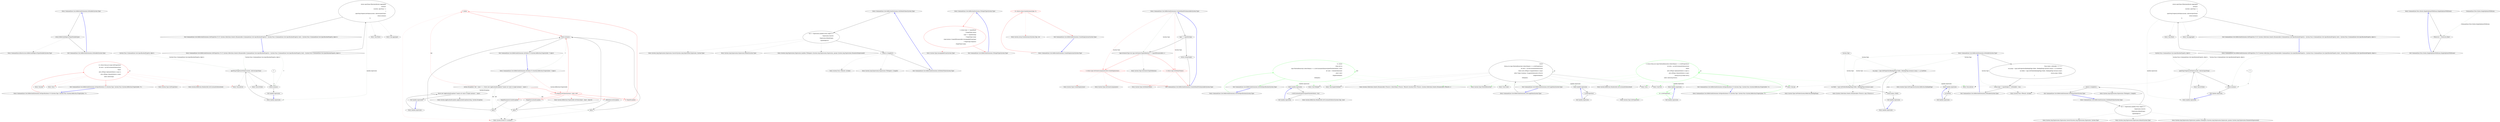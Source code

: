 digraph  {
m0_54 [cluster="CommandLine.Core.ReflectionExtensions.IsMutable(System.Type)", file="InstanceBuilderTests.cs", label="Entry CommandLine.Core.ReflectionExtensions.IsMutable(System.Type)", span="92-92"];
m0_55 [cluster="CommandLine.Core.ReflectionExtensions.IsMutable(System.Type)", file="InstanceBuilderTests.cs", label="return ReflectionHelper.IsTypeMutable(type);", span="94-94"];
m0_56 [cluster="CommandLine.Core.ReflectionExtensions.IsMutable(System.Type)", file="InstanceBuilderTests.cs", label="Exit CommandLine.Core.ReflectionExtensions.IsMutable(System.Type)", span="92-92"];
m0_5 [cluster="Unk.>", file="InstanceBuilderTests.cs", label="Entry Unk.>", span=""];
m0_36 [cluster="System.Action<T>.Invoke(T)", file="InstanceBuilderTests.cs", label="Entry System.Action<T>.Invoke(T)", span="0-0"];
m0_45 [cluster="CommandLine.Core.ReflectionExtensions.GetDefaultValue(System.Type)", file="InstanceBuilderTests.cs", label="Entry CommandLine.Core.ReflectionExtensions.GetDefaultValue(System.Type)", span="83-83"];
m0_46 [cluster="CommandLine.Core.ReflectionExtensions.GetDefaultValue(System.Type)", file="InstanceBuilderTests.cs", label="var e = Expression.Lambda<Func<object>>(\r\n                Expression.Convert(\r\n                    Expression.Default(type),\r\n                    typeof(object)))", span="85-88"];
m0_47 [cluster="CommandLine.Core.ReflectionExtensions.GetDefaultValue(System.Type)", file="InstanceBuilderTests.cs", label="return e.Compile()();", span="89-89"];
m0_48 [cluster="CommandLine.Core.ReflectionExtensions.GetDefaultValue(System.Type)", file="InstanceBuilderTests.cs", label="Exit CommandLine.Core.ReflectionExtensions.GetDefaultValue(System.Type)", span="83-83"];
m0_6 [cluster="Unk.Any", file="InstanceBuilderTests.cs", label="Entry Unk.Any", span=""];
m0_15 [cluster="Unk.Where", file="InstanceBuilderTests.cs", label="Entry Unk.Where", span=""];
m0_22 [cluster="CommandLine.Core.ReflectionExtensions.SetValue<T>(System.Reflection.PropertyInfo, T, object)", file="InstanceBuilderTests.cs", label="Entry CommandLine.Core.ReflectionExtensions.SetValue<T>(System.Reflection.PropertyInfo, T, object)", span="50-50"];
m0_23 [cluster="CommandLine.Core.ReflectionExtensions.SetValue<T>(System.Reflection.PropertyInfo, T, object)", file="InstanceBuilderTests.cs", label="Action<Exception> fail = inner => { throw new ApplicationException(''Cannot set value to target instance.'', inner); }", span="52-52"];
m0_24 [cluster="CommandLine.Core.ReflectionExtensions.SetValue<T>(System.Reflection.PropertyInfo, T, object)", color=red, community=0, file="InstanceBuilderTests.cs", label="13: property.SetValue(instance, value, null)", span="56-56"];
m0_33 [cluster="CommandLine.Core.ReflectionExtensions.SetValue<T>(System.Reflection.PropertyInfo, T, object)", file="InstanceBuilderTests.cs", label="return instance;", span="75-75"];
m0_26 [cluster="CommandLine.Core.ReflectionExtensions.SetValue<T>(System.Reflection.PropertyInfo, T, object)", color=red, community=0, file="InstanceBuilderTests.cs", label="0: fail(e)", span="60-60"];
m0_28 [cluster="CommandLine.Core.ReflectionExtensions.SetValue<T>(System.Reflection.PropertyInfo, T, object)", file="InstanceBuilderTests.cs", label="fail(e)", span="64-64"];
m0_30 [cluster="CommandLine.Core.ReflectionExtensions.SetValue<T>(System.Reflection.PropertyInfo, T, object)", file="InstanceBuilderTests.cs", label="fail(e)", span="68-68"];
m0_32 [cluster="CommandLine.Core.ReflectionExtensions.SetValue<T>(System.Reflection.PropertyInfo, T, object)", file="InstanceBuilderTests.cs", label="fail(e)", span="72-72"];
m0_25 [cluster="CommandLine.Core.ReflectionExtensions.SetValue<T>(System.Reflection.PropertyInfo, T, object)", color=red, community=0, file="InstanceBuilderTests.cs", label="0: TargetException", span="58-58"];
m0_27 [cluster="CommandLine.Core.ReflectionExtensions.SetValue<T>(System.Reflection.PropertyInfo, T, object)", file="InstanceBuilderTests.cs", label=TargetParameterCountException, span="62-62"];
m0_29 [cluster="CommandLine.Core.ReflectionExtensions.SetValue<T>(System.Reflection.PropertyInfo, T, object)", file="InstanceBuilderTests.cs", label=MethodAccessException, span="66-66"];
m0_31 [cluster="CommandLine.Core.ReflectionExtensions.SetValue<T>(System.Reflection.PropertyInfo, T, object)", file="InstanceBuilderTests.cs", label=TargetInvocationException, span="70-70"];
m0_34 [cluster="CommandLine.Core.ReflectionExtensions.SetValue<T>(System.Reflection.PropertyInfo, T, object)", file="InstanceBuilderTests.cs", label="Exit CommandLine.Core.ReflectionExtensions.SetValue<T>(System.Reflection.PropertyInfo, T, object)", span="50-50"];
m0_8 [cluster="CommandLine.Core.ReflectionExtensions.ToTargetType(System.Type)", file="InstanceBuilderTests.cs", label="Entry CommandLine.Core.ReflectionExtensions.ToTargetType(System.Type)", span="24-24"];
m0_9 [cluster="CommandLine.Core.ReflectionExtensions.ToTargetType(System.Type)", color=red, community=0, file="InstanceBuilderTests.cs", label="2: return type == typeof(bool)\r\n                       ? TargetType.Switch\r\n                       : type == typeof(string)\r\n                             ? TargetType.Scalar\r\n                             : type.IsArray || typeof(IEnumerable).IsAssignableFrom(type)\r\n                                   ? TargetType.Sequence\r\n                                   : TargetType.Scalar;", span="26-32"];
m0_10 [cluster="CommandLine.Core.ReflectionExtensions.ToTargetType(System.Type)", file="InstanceBuilderTests.cs", label="Exit CommandLine.Core.ReflectionExtensions.ToTargetType(System.Type)", span="24-24"];
m0_40 [cluster="System.ApplicationException.ApplicationException(string, System.Exception)", file="InstanceBuilderTests.cs", label="Entry System.ApplicationException.ApplicationException(string, System.Exception)", span="0-0"];
m0_53 [cluster="System.Func<TResult>.Invoke()", file="InstanceBuilderTests.cs", label="Entry System.Func<TResult>.Invoke()", span="0-0"];
m0_44 [cluster="System.Array.CreateInstance(System.Type, int)", file="InstanceBuilderTests.cs", label="Entry System.Array.CreateInstance(System.Type, int)", span="0-0"];
m0_50 [cluster="System.Linq.Expressions.Expression.Convert(System.Linq.Expressions.Expression, System.Type)", file="InstanceBuilderTests.cs", label="Entry System.Linq.Expressions.Expression.Convert(System.Linq.Expressions.Expression, System.Type)", span="0-0"];
m0_7 [cluster="Unk.selector", file="InstanceBuilderTests.cs", label="Entry Unk.selector", span=""];
m0_37 [cluster="lambda expression", file="InstanceBuilderTests.cs", label="Entry lambda expression", span="52-52"];
m0_18 [cluster="lambda expression", file="InstanceBuilderTests.cs", label="specProp.Property.SetValue(current, selector(specProp))", span="45-45"];
m0_19 [cluster="lambda expression", file="InstanceBuilderTests.cs", label="return instance;", span="46-46"];
m0_17 [cluster="lambda expression", file="InstanceBuilderTests.cs", label="Entry lambda expression", span="43-47"];
m0_20 [cluster="lambda expression", file="InstanceBuilderTests.cs", label="Exit lambda expression", span="43-47"];
m0_38 [cluster="lambda expression", file="InstanceBuilderTests.cs", label="throw new ApplicationException(''Cannot set value to target instance.'', inner);", span="52-52"];
m0_39 [cluster="lambda expression", file="InstanceBuilderTests.cs", label="Exit lambda expression", span="52-52"];
m0_35 [cluster="System.Reflection.PropertyInfo.SetValue(object, object, object[])", file="InstanceBuilderTests.cs", label="Entry System.Reflection.PropertyInfo.SetValue(object, object, object[])", span="0-0"];
m0_49 [cluster="System.Linq.Expressions.Expression.Default(System.Type)", file="InstanceBuilderTests.cs", label="Entry System.Linq.Expressions.Expression.Default(System.Type)", span="0-0"];
m0_11 [cluster="System.Type.IsAssignableFrom(System.Type)", file="InstanceBuilderTests.cs", label="Entry System.Type.IsAssignableFrom(System.Type)", span="0-0"];
m0_58 [cluster="CommandLine.Core.ReflectionExtensions.CreateDefaultForImmutable(System.Type)", file="InstanceBuilderTests.cs", label="Entry CommandLine.Core.ReflectionExtensions.CreateDefaultForImmutable(System.Type)", span="97-97"];
m0_59 [cluster="CommandLine.Core.ReflectionExtensions.CreateDefaultForImmutable(System.Type)", file="InstanceBuilderTests.cs", label="type == typeof(string)", span="99-99"];
m0_61 [cluster="CommandLine.Core.ReflectionExtensions.CreateDefaultForImmutable(System.Type)", file="InstanceBuilderTests.cs", label="type.IsGenericType && type.GetGenericTypeDefinition() == typeof(IEnumerable<>)", span="103-103"];
m0_62 [cluster="CommandLine.Core.ReflectionExtensions.CreateDefaultForImmutable(System.Type)", color=red, community=0, file="InstanceBuilderTests.cs", label="5: return type.GetGenericArguments()[0].CreateEmptyArray();", span="105-105"];
m0_63 [cluster="CommandLine.Core.ReflectionExtensions.CreateDefaultForImmutable(System.Type)", color=red, community=0, file="InstanceBuilderTests.cs", label="5: return type.GetDefaultValue();", span="107-107"];
m0_60 [cluster="CommandLine.Core.ReflectionExtensions.CreateDefaultForImmutable(System.Type)", file="InstanceBuilderTests.cs", label="return string.Empty;", span="101-101"];
m0_64 [cluster="CommandLine.Core.ReflectionExtensions.CreateDefaultForImmutable(System.Type)", file="InstanceBuilderTests.cs", label="Exit CommandLine.Core.ReflectionExtensions.CreateDefaultForImmutable(System.Type)", span="97-97"];
m0_3 [cluster="System.Type.GetProperties()", file="InstanceBuilderTests.cs", label="Entry System.Type.GetProperties()", span="0-0"];
m0_0 [cluster="CommandLine.Core.ReflectionExtensions.GetSpecifications<T>(System.Type, System.Func<System.Reflection.PropertyInfo, T>)", file="InstanceBuilderTests.cs", label="Entry CommandLine.Core.ReflectionExtensions.GetSpecifications<T>(System.Type, System.Func<System.Reflection.PropertyInfo, T>)", span="14-14"];
m0_1 [cluster="CommandLine.Core.ReflectionExtensions.GetSpecifications<T>(System.Type, System.Func<System.Reflection.PropertyInfo, T>)", color=red, community=0, file="InstanceBuilderTests.cs", label="15: return from pi in type.GetProperties()\r\n                   let attrs = pi.GetCustomAttributes(true)\r\n                   where\r\n                        attrs.OfType<OptionAttribute>().Any() ||\r\n                        attrs.OfType<ValueAttribute>().Any()\r\n                   select selector(pi);", span="16-21"];
m0_2 [cluster="CommandLine.Core.ReflectionExtensions.GetSpecifications<T>(System.Type, System.Func<System.Reflection.PropertyInfo, T>)", file="InstanceBuilderTests.cs", label="Exit CommandLine.Core.ReflectionExtensions.GetSpecifications<T>(System.Type, System.Func<System.Reflection.PropertyInfo, T>)", span="14-14"];
m0_51 [cluster="System.Linq.Expressions.Expression.Lambda<TDelegate>(System.Linq.Expressions.Expression, params System.Linq.Expressions.ParameterExpression[])", file="InstanceBuilderTests.cs", label="Entry System.Linq.Expressions.Expression.Lambda<TDelegate>(System.Linq.Expressions.Expression, params System.Linq.Expressions.ParameterExpression[])", span="0-0"];
m0_65 [cluster="System.Type.GetGenericTypeDefinition()", file="InstanceBuilderTests.cs", label="Entry System.Type.GetGenericTypeDefinition()", span="0-0"];
m0_67 [cluster="System.Type.CreateEmptyArray()", file="InstanceBuilderTests.cs", label="Entry System.Type.CreateEmptyArray()", span="78-78"];
m0_68 [cluster="System.Type.GetDefaultValue()", file="InstanceBuilderTests.cs", label="Entry System.Type.GetDefaultValue()", span="83-83"];
m0_66 [cluster="System.Type.GetGenericArguments()", file="InstanceBuilderTests.cs", label="Entry System.Type.GetGenericArguments()", span="0-0"];
m0_57 [cluster="CommandLine.Infrastructure.ReflectionHelper.IsTypeMutable(System.Type)", file="InstanceBuilderTests.cs", label="Entry CommandLine.Infrastructure.ReflectionHelper.IsTypeMutable(System.Type)", span="39-39"];
m0_4 [cluster="System.Reflection.MemberInfo.GetCustomAttributes(bool)", file="InstanceBuilderTests.cs", label="Entry System.Reflection.MemberInfo.GetCustomAttributes(bool)", span="0-0"];
m0_16 [cluster="Unk.Aggregate", file="InstanceBuilderTests.cs", label="Entry Unk.Aggregate", span=""];
m0_41 [cluster="CommandLine.Core.ReflectionExtensions.CreateEmptyArray(System.Type)", file="InstanceBuilderTests.cs", label="Entry CommandLine.Core.ReflectionExtensions.CreateEmptyArray(System.Type)", span="78-78"];
m0_42 [cluster="CommandLine.Core.ReflectionExtensions.CreateEmptyArray(System.Type)", color=red, community=0, file="InstanceBuilderTests.cs", label="10: return Array.CreateInstance(type, 0);", span="80-80"];
m0_43 [cluster="CommandLine.Core.ReflectionExtensions.CreateEmptyArray(System.Type)", file="InstanceBuilderTests.cs", label="Exit CommandLine.Core.ReflectionExtensions.CreateEmptyArray(System.Type)", span="78-78"];
m0_12 [cluster="CommandLine.Core.ReflectionExtensions.SetProperties<T>(T, System.Collections.Generic.IEnumerable<CommandLine.Core.SpecificationProperty>, System.Func<CommandLine.Core.SpecificationProperty, bool>, System.Func<CommandLine.Core.SpecificationProperty, object>)", file="InstanceBuilderTests.cs", label="Entry CommandLine.Core.ReflectionExtensions.SetProperties<T>(T, System.Collections.Generic.IEnumerable<CommandLine.Core.SpecificationProperty>, System.Func<CommandLine.Core.SpecificationProperty, bool>, System.Func<CommandLine.Core.SpecificationProperty, object>)", span="35-35"];
m0_13 [cluster="CommandLine.Core.ReflectionExtensions.SetProperties<T>(T, System.Collections.Generic.IEnumerable<CommandLine.Core.SpecificationProperty>, System.Func<CommandLine.Core.SpecificationProperty, bool>, System.Func<CommandLine.Core.SpecificationProperty, object>)", file="InstanceBuilderTests.cs", label="return specProps.Where(predicate).Aggregate(\r\n                instance,\r\n                (current, specProp) =>\r\n                    {\r\n                        specProp.Property.SetValue(current, selector(specProp));\r\n                        return instance;\r\n                    });", span="41-47"];
m0_14 [cluster="CommandLine.Core.ReflectionExtensions.SetProperties<T>(T, System.Collections.Generic.IEnumerable<CommandLine.Core.SpecificationProperty>, System.Func<CommandLine.Core.SpecificationProperty, bool>, System.Func<CommandLine.Core.SpecificationProperty, object>)", file="InstanceBuilderTests.cs", label="Exit CommandLine.Core.ReflectionExtensions.SetProperties<T>(T, System.Collections.Generic.IEnumerable<CommandLine.Core.SpecificationProperty>, System.Func<CommandLine.Core.SpecificationProperty, bool>, System.Func<CommandLine.Core.SpecificationProperty, object>)", span="35-35"];
m0_21 [cluster="Unk.SetValue", file="InstanceBuilderTests.cs", label="Entry Unk.SetValue", span=""];
m0_52 [cluster="System.Linq.Expressions.Expression<TDelegate>.Compile()", file="InstanceBuilderTests.cs", label="Entry System.Linq.Expressions.Expression<TDelegate>.Compile()", span="0-0"];
m0_69 [file="InstanceBuilderTests.cs", label="System.Func<CommandLine.Core.SpecificationProperty, object>", span=""];
m0_70 [file="InstanceBuilderTests.cs", label=T, span=""];
m1_17 [cluster="Unk.SingleOrDefault", file="InstanceChooserTests.cs", label="Entry Unk.SingleOrDefault", span=""];
m1_92 [cluster="CommandLine.Core.ReflectionExtensions.IsMutable(System.Type)", file="InstanceChooserTests.cs", label="Entry CommandLine.Core.ReflectionExtensions.IsMutable(System.Type)", span="143-143"];
m1_93 [cluster="CommandLine.Core.ReflectionExtensions.IsMutable(System.Type)", file="InstanceChooserTests.cs", label="Func<bool> isMutable = () => {\r\n                var props = type.GetProperties(BindingFlags.Public | BindingFlags.Instance).Any(p => p.CanWrite);\r\n                var fields = type.GetFields(BindingFlags.Public | BindingFlags.Instance).Any();\r\n                return props || fields;\r\n            }", span="145-149"];
m1_94 [cluster="CommandLine.Core.ReflectionExtensions.IsMutable(System.Type)", file="InstanceChooserTests.cs", label="return type != typeof(object) ? isMutable() : true;", span="150-150"];
m1_95 [cluster="CommandLine.Core.ReflectionExtensions.IsMutable(System.Type)", file="InstanceChooserTests.cs", label="Exit CommandLine.Core.ReflectionExtensions.IsMutable(System.Type)", span="143-143"];
m1_102 [cluster="System.Type.GetFields(System.Reflection.BindingFlags)", file="InstanceChooserTests.cs", label="Entry System.Type.GetFields(System.Reflection.BindingFlags)", span="0-0"];
m1_6 [cluster="Unk.>", file="InstanceChooserTests.cs", label="Entry Unk.>", span=""];
m1_83 [cluster="CommandLine.Core.ReflectionExtensions.GetDefaultValue(System.Type)", file="InstanceChooserTests.cs", label="Entry CommandLine.Core.ReflectionExtensions.GetDefaultValue(System.Type)", span="134-134"];
m1_85 [cluster="CommandLine.Core.ReflectionExtensions.GetDefaultValue(System.Type)", file="InstanceChooserTests.cs", label="return e.Compile()();", span="140-140"];
m1_84 [cluster="CommandLine.Core.ReflectionExtensions.GetDefaultValue(System.Type)", file="InstanceChooserTests.cs", label="var e = Expression.Lambda<Func<object>>(\r\n                Expression.Convert(\r\n                    Expression.Default(type),\r\n                    typeof(object)))", span="136-139"];
m1_86 [cluster="CommandLine.Core.ReflectionExtensions.GetDefaultValue(System.Type)", file="InstanceChooserTests.cs", label="Exit CommandLine.Core.ReflectionExtensions.GetDefaultValue(System.Type)", span="134-134"];
m1_7 [cluster="Unk.Any", file="InstanceChooserTests.cs", label="Entry Unk.Any", span=""];
m1_8 [cluster="Unk.First", file="InstanceChooserTests.cs", label="Entry Unk.First", span=""];
m1_53 [cluster="Unk.Where", file="InstanceChooserTests.cs", label="Entry Unk.Where", span=""];
m1_26 [cluster="Unk.Create", file="InstanceChooserTests.cs", label="Entry Unk.Create", span=""];
m1_18 [cluster="Unk.ToMaybe", file="InstanceChooserTests.cs", label="Entry Unk.ToMaybe", span=""];
m1_22 [cluster="System.Reflection.MemberInfo.GetCustomAttributes(System.Type, bool)", file="InstanceChooserTests.cs", label="Entry System.Reflection.MemberInfo.GetCustomAttributes(System.Type, bool)", span="0-0"];
m1_4 [cluster="System.Collections.Generic.IEnumerable<TSource>.SelectMany<TSource, TResult>(System.Func<TSource, System.Collections.Generic.IEnumerable<TResult>>)", file="InstanceChooserTests.cs", label="Entry System.Collections.Generic.IEnumerable<TSource>.SelectMany<TSource, TResult>(System.Func<TSource, System.Collections.Generic.IEnumerable<TResult>>)", span="0-0"];
m1_14 [cluster="CommandLine.Core.ReflectionExtensions.GetVerbSpecification(System.Type)", file="InstanceChooserTests.cs", label="Entry CommandLine.Core.ReflectionExtensions.GetVerbSpecification(System.Type)", span="27-27"];
m1_15 [cluster="CommandLine.Core.ReflectionExtensions.GetVerbSpecification(System.Type)", color=green, community=0, file="InstanceChooserTests.cs", label="15: return\r\n                (from attr in\r\n                 type.FlattenHierarchy().SelectMany(x => x.GetCustomAttributes(typeof(VerbAttribute), true))\r\n                 let vattr = (VerbAttribute)attr\r\n                 select vattr)\r\n                    .SingleOrDefault()\r\n                    .ToMaybe();", span="29-35"];
m1_16 [cluster="CommandLine.Core.ReflectionExtensions.GetVerbSpecification(System.Type)", file="InstanceChooserTests.cs", label="Exit CommandLine.Core.ReflectionExtensions.GetVerbSpecification(System.Type)", span="27-27"];
m1_9 [cluster="Unk.selector", file="InstanceChooserTests.cs", label="Entry Unk.selector", span=""];
m1_55 [cluster="lambda expression", file="InstanceChooserTests.cs", label="Entry lambda expression", span="90-94"];
m1_10 [cluster="lambda expression", file="InstanceChooserTests.cs", label="Entry lambda expression", span="18-18"];
m1_11 [cluster="lambda expression", color=green, community=0, file="InstanceChooserTests.cs", label="10: x.GetProperties()", span="18-18"];
m1_12 [cluster="lambda expression", file="InstanceChooserTests.cs", label="Exit lambda expression", span="18-18"];
m1_19 [cluster="lambda expression", file="InstanceChooserTests.cs", label="Entry lambda expression", span="31-31"];
m1_97 [cluster="lambda expression", file="InstanceChooserTests.cs", label="var props = type.GetProperties(BindingFlags.Public | BindingFlags.Instance).Any(p => p.CanWrite)", span="146-146"];
m1_56 [cluster="lambda expression", file="InstanceChooserTests.cs", label="specProp.Property.SetValue(current, selector(specProp))", span="92-92"];
m1_28 [cluster="lambda expression", file="InstanceChooserTests.cs", label="x.GetProperties()", span="41-41"];
m1_21 [cluster="lambda expression", file="InstanceChooserTests.cs", label="Exit lambda expression", span="31-31"];
m1_20 [cluster="lambda expression", file="InstanceChooserTests.cs", label="x.GetCustomAttributes(typeof(VerbAttribute), true)", span="31-31"];
m1_27 [cluster="lambda expression", file="InstanceChooserTests.cs", label="Entry lambda expression", span="41-41"];
m1_96 [cluster="lambda expression", file="InstanceChooserTests.cs", label="Entry lambda expression", span="145-149"];
m1_98 [cluster="lambda expression", file="InstanceChooserTests.cs", label="var fields = type.GetFields(BindingFlags.Public | BindingFlags.Instance).Any()", span="147-147"];
m1_104 [cluster="lambda expression", file="InstanceChooserTests.cs", label="Entry lambda expression", span="146-146"];
m1_99 [cluster="lambda expression", file="InstanceChooserTests.cs", label="return props || fields;", span="148-148"];
m1_57 [cluster="lambda expression", file="InstanceChooserTests.cs", label="return instance;", span="93-93"];
m1_29 [cluster="lambda expression", file="InstanceChooserTests.cs", label="Exit lambda expression", span="41-41"];
m1_100 [cluster="lambda expression", file="InstanceChooserTests.cs", label="Exit lambda expression", span="145-149"];
m1_106 [cluster="lambda expression", file="InstanceChooserTests.cs", label="Exit lambda expression", span="146-146"];
m1_105 [cluster="lambda expression", file="InstanceChooserTests.cs", label="p.CanWrite", span="146-146"];
m1_58 [cluster="lambda expression", file="InstanceChooserTests.cs", label="Exit lambda expression", span="90-94"];
m1_103 [cluster="System.Collections.Generic.IEnumerable<TSource>.Any<TSource>()", file="InstanceChooserTests.cs", label="Entry System.Collections.Generic.IEnumerable<TSource>.Any<TSource>()", span="0-0"];
m1_91 [cluster="System.Func<TResult>.Invoke()", file="InstanceChooserTests.cs", label="Entry System.Func<TResult>.Invoke()", span="0-0"];
m1_88 [cluster="System.Linq.Expressions.Expression.Convert(System.Linq.Expressions.Expression, System.Type)", file="InstanceChooserTests.cs", label="Entry System.Linq.Expressions.Expression.Convert(System.Linq.Expressions.Expression, System.Type)", span="0-0"];
m1_87 [cluster="System.Linq.Expressions.Expression.Default(System.Type)", file="InstanceChooserTests.cs", label="Entry System.Linq.Expressions.Expression.Default(System.Type)", span="0-0"];
m1_13 [cluster="System.Type.GetProperties()", file="InstanceChooserTests.cs", label="Entry System.Type.GetProperties()", span="0-0"];
m1_23 [cluster="CommandLine.Core.ReflectionExtensions.GetUsageData(System.Type)", file="InstanceChooserTests.cs", label="Entry CommandLine.Core.ReflectionExtensions.GetUsageData(System.Type)", span="38-38"];
m1_24 [cluster="CommandLine.Core.ReflectionExtensions.GetUsageData(System.Type)", file="InstanceChooserTests.cs", label="return\r\n                (from pi in type.FlattenHierarchy().SelectMany(x => x.GetProperties())\r\n                    let attrs = pi.GetCustomAttributes(true)\r\n                    where attrs.OfType<UsageAttribute>().Any()\r\n                    select Tuple.Create(pi, (UsageAttribute)attrs.First()))\r\n                        .SingleOrDefault()\r\n                        .ToMaybe();", span="40-46"];
m1_25 [cluster="CommandLine.Core.ReflectionExtensions.GetUsageData(System.Type)", file="InstanceChooserTests.cs", label="Exit CommandLine.Core.ReflectionExtensions.GetUsageData(System.Type)", span="38-38"];
m1_0 [cluster="CommandLine.Core.ReflectionExtensions.GetSpecifications<T>(System.Type, System.Func<System.Reflection.PropertyInfo, T>)", file="InstanceChooserTests.cs", label="Entry CommandLine.Core.ReflectionExtensions.GetSpecifications<T>(System.Type, System.Func<System.Reflection.PropertyInfo, T>)", span="16-16"];
m1_1 [cluster="CommandLine.Core.ReflectionExtensions.GetSpecifications<T>(System.Type, System.Func<System.Reflection.PropertyInfo, T>)", color=green, community=0, file="InstanceChooserTests.cs", label="3: return from pi in type.FlattenHierarchy().SelectMany(x => x.GetProperties())\r\n                   let attrs = pi.GetCustomAttributes(true)\r\n                   where\r\n                       attrs.OfType<OptionAttribute>().Any() ||\r\n                       attrs.OfType<ValueAttribute>().Any()\r\n                   group pi by pi.Name into g\r\n                   select selector(g.First());", span="18-24"];
m1_2 [cluster="CommandLine.Core.ReflectionExtensions.GetSpecifications<T>(System.Type, System.Func<System.Reflection.PropertyInfo, T>)", file="InstanceChooserTests.cs", label="Exit CommandLine.Core.ReflectionExtensions.GetSpecifications<T>(System.Type, System.Func<System.Reflection.PropertyInfo, T>)", span="16-16"];
m1_89 [cluster="System.Linq.Expressions.Expression.Lambda<TDelegate>(System.Linq.Expressions.Expression, params System.Linq.Expressions.ParameterExpression[])", file="InstanceChooserTests.cs", label="Entry System.Linq.Expressions.Expression.Lambda<TDelegate>(System.Linq.Expressions.Expression, params System.Linq.Expressions.ParameterExpression[])", span="0-0"];
m1_101 [cluster="System.Type.GetProperties(System.Reflection.BindingFlags)", file="InstanceChooserTests.cs", label="Entry System.Type.GetProperties(System.Reflection.BindingFlags)", span="0-0"];
m1_5 [cluster="System.Reflection.MemberInfo.GetCustomAttributes(bool)", file="InstanceChooserTests.cs", label="Entry System.Reflection.MemberInfo.GetCustomAttributes(bool)", span="0-0"];
m1_54 [cluster="Unk.Aggregate", file="InstanceChooserTests.cs", label="Entry Unk.Aggregate", span=""];
m1_50 [cluster="CommandLine.Core.ReflectionExtensions.SetProperties<T>(T, System.Collections.Generic.IEnumerable<CommandLine.Core.SpecificationProperty>, System.Func<CommandLine.Core.SpecificationProperty, bool>, System.Func<CommandLine.Core.SpecificationProperty, object>)", file="InstanceChooserTests.cs", label="Entry CommandLine.Core.ReflectionExtensions.SetProperties<T>(T, System.Collections.Generic.IEnumerable<CommandLine.Core.SpecificationProperty>, System.Func<CommandLine.Core.SpecificationProperty, bool>, System.Func<CommandLine.Core.SpecificationProperty, object>)", span="82-82"];
m1_51 [cluster="CommandLine.Core.ReflectionExtensions.SetProperties<T>(T, System.Collections.Generic.IEnumerable<CommandLine.Core.SpecificationProperty>, System.Func<CommandLine.Core.SpecificationProperty, bool>, System.Func<CommandLine.Core.SpecificationProperty, object>)", file="InstanceChooserTests.cs", label="return specProps.Where(predicate).Aggregate(\r\n                instance,\r\n                (current, specProp) =>\r\n                    {\r\n                        specProp.Property.SetValue(current, selector(specProp));\r\n                        return instance;\r\n                    });", span="88-94"];
m1_52 [cluster="CommandLine.Core.ReflectionExtensions.SetProperties<T>(T, System.Collections.Generic.IEnumerable<CommandLine.Core.SpecificationProperty>, System.Func<CommandLine.Core.SpecificationProperty, bool>, System.Func<CommandLine.Core.SpecificationProperty, object>)", file="InstanceChooserTests.cs", label="Exit CommandLine.Core.ReflectionExtensions.SetProperties<T>(T, System.Collections.Generic.IEnumerable<CommandLine.Core.SpecificationProperty>, System.Func<CommandLine.Core.SpecificationProperty, bool>, System.Func<CommandLine.Core.SpecificationProperty, object>)", span="82-82"];
m1_59 [cluster="Unk.SetValue", file="InstanceChooserTests.cs", label="Entry Unk.SetValue", span=""];
m1_3 [cluster="System.Type.FlattenHierarchy()", file="InstanceChooserTests.cs", label="Entry System.Type.FlattenHierarchy()", span="49-49"];
m1_90 [cluster="System.Linq.Expressions.Expression<TDelegate>.Compile()", file="InstanceChooserTests.cs", label="Entry System.Linq.Expressions.Expression<TDelegate>.Compile()", span="0-0"];
m1_162 [file="InstanceChooserTests.cs", label="System.Type", span=""];
m1_160 [file="InstanceChooserTests.cs", label="System.Func<CommandLine.Core.SpecificationProperty, object>", span=""];
m1_161 [file="InstanceChooserTests.cs", label=T, span=""];
m3_0 [cluster="CommandLine.Tests.Mocks.SimpleOptionsWithEnum.SimpleOptionsWithEnum()", file="Tokenizer.cs", label="Entry CommandLine.Tests.Mocks.SimpleOptionsWithEnum.SimpleOptionsWithEnum()", span="38-38"];
m3_1 [cluster="CommandLine.Tests.Mocks.SimpleOptionsWithEnum.SimpleOptionsWithEnum()", file="Tokenizer.cs", label="FileAccess = FileAccess.Read", span="40-40"];
m3_2 [cluster="CommandLine.Tests.Mocks.SimpleOptionsWithEnum.SimpleOptionsWithEnum()", file="Tokenizer.cs", label="Exit CommandLine.Tests.Mocks.SimpleOptionsWithEnum.SimpleOptionsWithEnum()", span="38-38"];
m3_3 [file="Tokenizer.cs", label="CommandLine.Tests.Mocks.SimpleOptionsWithEnum", span=""];
m0_54 -> m0_55  [key=0, style=solid];
m0_55 -> m0_56  [key=0, style=solid];
m0_55 -> m0_57  [key=2, style=dotted];
m0_56 -> m0_54  [color=blue, key=0, style=bold];
m0_45 -> m0_46  [key=0, style=solid];
m0_46 -> m0_47  [key=0, style=solid];
m0_46 -> m0_49  [key=2, style=dotted];
m0_46 -> m0_50  [key=2, style=dotted];
m0_46 -> m0_51  [key=2, style=dotted];
m0_47 -> m0_48  [key=0, style=solid];
m0_47 -> m0_52  [key=2, style=dotted];
m0_47 -> m0_53  [key=2, style=dotted];
m0_48 -> m0_45  [color=blue, key=0, style=bold];
m0_22 -> m0_23  [key=0, style=solid];
m0_22 -> m0_24  [color=red, key=1, label="System.Reflection.PropertyInfo", style=dashed];
m0_22 -> m0_33  [color=darkseagreen4, key=1, label=T, style=dashed];
m0_23 -> m0_24  [color=red, key=0, style=solid];
m0_23 -> m0_38  [color=darkseagreen4, key=1, label="System.Exception", style=dashed];
m0_23 -> m0_26  [color=red, key=1, label=fail, style=dashed];
m0_23 -> m0_28  [color=darkseagreen4, key=1, label=fail, style=dashed];
m0_23 -> m0_30  [color=darkseagreen4, key=1, label=fail, style=dashed];
m0_23 -> m0_32  [color=darkseagreen4, key=1, label=fail, style=dashed];
m0_24 -> m0_25  [color=red, key=0, style=solid];
m0_24 -> m0_27  [color=red, key=0, style=solid];
m0_24 -> m0_29  [color=red, key=0, style=solid];
m0_24 -> m0_31  [color=red, key=0, style=solid];
m0_24 -> m0_33  [color=red, key=0, style=solid];
m0_24 -> m0_35  [color=red, key=2, style=dotted];
m0_33 -> m0_34  [key=0, style=solid];
m0_26 -> m0_33  [color=red, key=0, style=solid];
m0_26 -> m0_36  [color=red, key=2, style=dotted];
m0_28 -> m0_33  [key=0, style=solid];
m0_28 -> m0_36  [key=2, style=dotted];
m0_30 -> m0_33  [key=0, style=solid];
m0_30 -> m0_36  [key=2, style=dotted];
m0_32 -> m0_33  [key=0, style=solid];
m0_32 -> m0_36  [key=2, style=dotted];
m0_25 -> m0_26  [color=red, key=0, style=solid];
m0_27 -> m0_28  [key=0, style=solid];
m0_29 -> m0_30  [key=0, style=solid];
m0_31 -> m0_32  [key=0, style=solid];
m0_34 -> m0_22  [color=blue, key=0, style=bold];
m0_8 -> m0_9  [color=red, key=0, style=solid];
m0_9 -> m0_10  [color=red, key=0, style=solid];
m0_9 -> m0_11  [color=red, key=2, style=dotted];
m0_10 -> m0_8  [color=blue, key=0, style=bold];
m0_37 -> m0_38  [key=0, style=solid];
m0_18 -> m0_19  [key=0, style=solid];
m0_18 -> m0_7  [key=2, style=dotted];
m0_18 -> m0_21  [key=2, style=dotted];
m0_19 -> m0_20  [key=0, style=solid];
m0_17 -> m0_18  [key=0, style=solid];
m0_20 -> m0_17  [color=blue, key=0, style=bold];
m0_38 -> m0_39  [key=0, style=solid];
m0_38 -> m0_40  [key=2, style=dotted];
m0_39 -> m0_37  [color=blue, key=0, style=bold];
m0_58 -> m0_59  [key=0, style=solid];
m0_58 -> m0_61  [color=darkseagreen4, key=1, label="System.Type", style=dashed];
m0_58 -> m0_62  [color=red, key=1, label="System.Type", style=dashed];
m0_58 -> m0_63  [color=red, key=1, label="System.Type", style=dashed];
m0_59 -> m0_60  [key=0, style=solid];
m0_59 -> m0_61  [key=0, style=solid];
m0_61 -> m0_62  [color=red, key=0, style=solid];
m0_61 -> m0_63  [color=red, key=0, style=solid];
m0_61 -> m0_65  [key=2, style=dotted];
m0_62 -> m0_64  [color=red, key=0, style=solid];
m0_62 -> m0_66  [color=red, key=2, style=dotted];
m0_62 -> m0_67  [color=red, key=2, style=dotted];
m0_63 -> m0_64  [color=red, key=0, style=solid];
m0_63 -> m0_68  [color=red, key=2, style=dotted];
m0_60 -> m0_64  [key=0, style=solid];
m0_64 -> m0_58  [color=blue, key=0, style=bold];
m0_0 -> m0_1  [color=red, key=0, style=solid];
m0_1 -> m0_2  [color=red, key=0, style=solid];
m0_1 -> m0_3  [color=red, key=2, style=dotted];
m0_1 -> m0_4  [color=red, key=2, style=dotted];
m0_1 -> m0_5  [color=red, key=2, style=dotted];
m0_1 -> m0_6  [color=red, key=2, style=dotted];
m0_1 -> m0_7  [color=red, key=2, style=dotted];
m0_1 -> m0_1  [color=red, key=1, label=pi, style=dashed];
m0_2 -> m0_0  [color=blue, key=0, style=bold];
m0_41 -> m0_42  [color=red, key=0, style=solid];
m0_42 -> m0_43  [color=red, key=0, style=solid];
m0_42 -> m0_44  [color=red, key=2, style=dotted];
m0_43 -> m0_41  [color=blue, key=0, style=bold];
m0_12 -> m0_13  [key=0, style=solid];
m0_12 -> m0_18  [color=darkseagreen4, key=1, label="System.Func<CommandLine.Core.SpecificationProperty, object>", style=dashed];
m0_12 -> m0_19  [color=darkseagreen4, key=1, label=T, style=dashed];
m0_13 -> m0_14  [key=0, style=solid];
m0_13 -> m0_15  [key=2, style=dotted];
m0_13 -> m0_16  [key=2, style=dotted];
m0_13 -> m0_17  [color=darkseagreen4, key=1, label="lambda expression", style=dashed];
m0_14 -> m0_12  [color=blue, key=0, style=bold];
m0_69 -> m0_18  [color=darkseagreen4, key=1, label="System.Func<CommandLine.Core.SpecificationProperty, object>", style=dashed];
m0_70 -> m0_19  [color=darkseagreen4, key=1, label=T, style=dashed];
m1_92 -> m1_97  [color=darkseagreen4, key=1, label="System.Type", style=dashed];
m1_92 -> m1_93  [key=0, style=solid];
m1_92 -> m1_98  [color=darkseagreen4, key=1, label="System.Type", style=dashed];
m1_92 -> m1_94  [color=darkseagreen4, key=1, label="System.Type", style=dashed];
m1_93 -> m1_94  [key=0, style=solid];
m1_94 -> m1_95  [key=0, style=solid];
m1_94 -> m1_91  [key=2, style=dotted];
m1_95 -> m1_92  [color=blue, key=0, style=bold];
m1_83 -> m1_84  [key=0, style=solid];
m1_85 -> m1_91  [key=2, style=dotted];
m1_85 -> m1_86  [key=0, style=solid];
m1_85 -> m1_90  [key=2, style=dotted];
m1_84 -> m1_85  [key=0, style=solid];
m1_84 -> m1_87  [key=2, style=dotted];
m1_84 -> m1_88  [key=2, style=dotted];
m1_84 -> m1_89  [key=2, style=dotted];
m1_86 -> m1_83  [color=blue, key=0, style=bold];
m1_14 -> m1_15  [color=green, key=0, style=solid];
m1_15 -> m1_15  [color=green, key=1, label=attr, style=dashed];
m1_15 -> m1_16  [color=green, key=0, style=solid];
m1_15 -> m1_3  [color=green, key=2, style=dotted];
m1_15 -> m1_4  [color=green, key=2, style=dotted];
m1_15 -> m1_17  [color=green, key=2, style=dotted];
m1_15 -> m1_18  [color=green, key=2, style=dotted];
m1_15 -> m1_19  [color=green, key=1, label="lambda expression", style=dashed];
m1_16 -> m1_14  [color=blue, key=0, style=bold];
m1_55 -> m1_56  [key=0, style=solid];
m1_10 -> m1_11  [color=green, key=0, style=solid];
m1_11 -> m1_12  [color=green, key=0, style=solid];
m1_11 -> m1_13  [color=green, key=2, style=dotted];
m1_12 -> m1_10  [color=blue, key=0, style=bold];
m1_19 -> m1_20  [key=0, style=solid];
m1_97 -> m1_7  [key=2, style=dotted];
m1_97 -> m1_98  [key=0, style=solid];
m1_97 -> m1_101  [key=2, style=dotted];
m1_97 -> m1_104  [color=darkseagreen4, key=1, label="lambda expression", style=dashed];
m1_97 -> m1_99  [color=darkseagreen4, key=1, label=props, style=dashed];
m1_56 -> m1_9  [key=2, style=dotted];
m1_56 -> m1_57  [key=0, style=solid];
m1_56 -> m1_59  [key=2, style=dotted];
m1_28 -> m1_13  [key=2, style=dotted];
m1_28 -> m1_29  [key=0, style=solid];
m1_21 -> m1_19  [color=blue, key=0, style=bold];
m1_20 -> m1_21  [key=0, style=solid];
m1_20 -> m1_22  [key=2, style=dotted];
m1_27 -> m1_28  [key=0, style=solid];
m1_96 -> m1_97  [key=0, style=solid];
m1_98 -> m1_99  [key=0, style=solid];
m1_98 -> m1_102  [key=2, style=dotted];
m1_98 -> m1_103  [key=2, style=dotted];
m1_104 -> m1_105  [key=0, style=solid];
m1_99 -> m1_100  [key=0, style=solid];
m1_57 -> m1_58  [key=0, style=solid];
m1_29 -> m1_27  [color=blue, key=0, style=bold];
m1_100 -> m1_96  [color=blue, key=0, style=bold];
m1_106 -> m1_104  [color=blue, key=0, style=bold];
m1_105 -> m1_106  [key=0, style=solid];
m1_58 -> m1_55  [color=blue, key=0, style=bold];
m1_23 -> m1_24  [key=0, style=solid];
m1_24 -> m1_3  [key=2, style=dotted];
m1_24 -> m1_4  [key=2, style=dotted];
m1_24 -> m1_5  [key=2, style=dotted];
m1_24 -> m1_6  [key=2, style=dotted];
m1_24 -> m1_7  [key=2, style=dotted];
m1_24 -> m1_8  [key=2, style=dotted];
m1_24 -> m1_17  [key=2, style=dotted];
m1_24 -> m1_18  [key=2, style=dotted];
m1_24 -> m1_24  [color=darkseagreen4, key=1, label=pi, style=dashed];
m1_24 -> m1_25  [key=0, style=solid];
m1_24 -> m1_26  [key=2, style=dotted];
m1_24 -> m1_27  [color=darkseagreen4, key=1, label="lambda expression", style=dashed];
m1_25 -> m1_23  [color=blue, key=0, style=bold];
m1_0 -> m1_1  [color=green, key=0, style=solid];
m1_1 -> m1_1  [color=green, key=1, label=pi, style=dashed];
m1_1 -> m1_2  [color=green, key=0, style=solid];
m1_1 -> m1_3  [color=green, key=2, style=dotted];
m1_1 -> m1_4  [color=green, key=2, style=dotted];
m1_1 -> m1_5  [color=green, key=2, style=dotted];
m1_1 -> m1_6  [color=green, key=2, style=dotted];
m1_1 -> m1_7  [color=green, key=2, style=dotted];
m1_1 -> m1_8  [color=green, key=2, style=dotted];
m1_1 -> m1_9  [color=green, key=2, style=dotted];
m1_1 -> m1_10  [color=green, key=1, label="lambda expression", style=dashed];
m1_2 -> m1_0  [color=blue, key=0, style=bold];
m1_50 -> m1_56  [color=darkseagreen4, key=1, label="System.Func<CommandLine.Core.SpecificationProperty, object>", style=dashed];
m1_50 -> m1_51  [key=0, style=solid];
m1_50 -> m1_57  [color=darkseagreen4, key=1, label=T, style=dashed];
m1_51 -> m1_55  [color=darkseagreen4, key=1, label="lambda expression", style=dashed];
m1_51 -> m1_52  [key=0, style=solid];
m1_51 -> m1_53  [key=2, style=dotted];
m1_51 -> m1_54  [key=2, style=dotted];
m1_52 -> m1_50  [color=blue, key=0, style=bold];
m1_162 -> m1_97  [color=darkseagreen4, key=1, label="System.Type", style=dashed];
m1_162 -> m1_98  [color=darkseagreen4, key=1, label="System.Type", style=dashed];
m1_160 -> m1_56  [color=darkseagreen4, key=1, label="System.Func<CommandLine.Core.SpecificationProperty, object>", style=dashed];
m1_161 -> m1_57  [color=darkseagreen4, key=1, label=T, style=dashed];
m3_0 -> m3_1  [key=0, style=solid];
m3_1 -> m3_2  [key=0, style=solid];
m3_2 -> m3_0  [color=blue, key=0, style=bold];
m3_3 -> m3_1  [color=darkseagreen4, key=1, label="CommandLine.Tests.Mocks.SimpleOptionsWithEnum", style=dashed];
}
